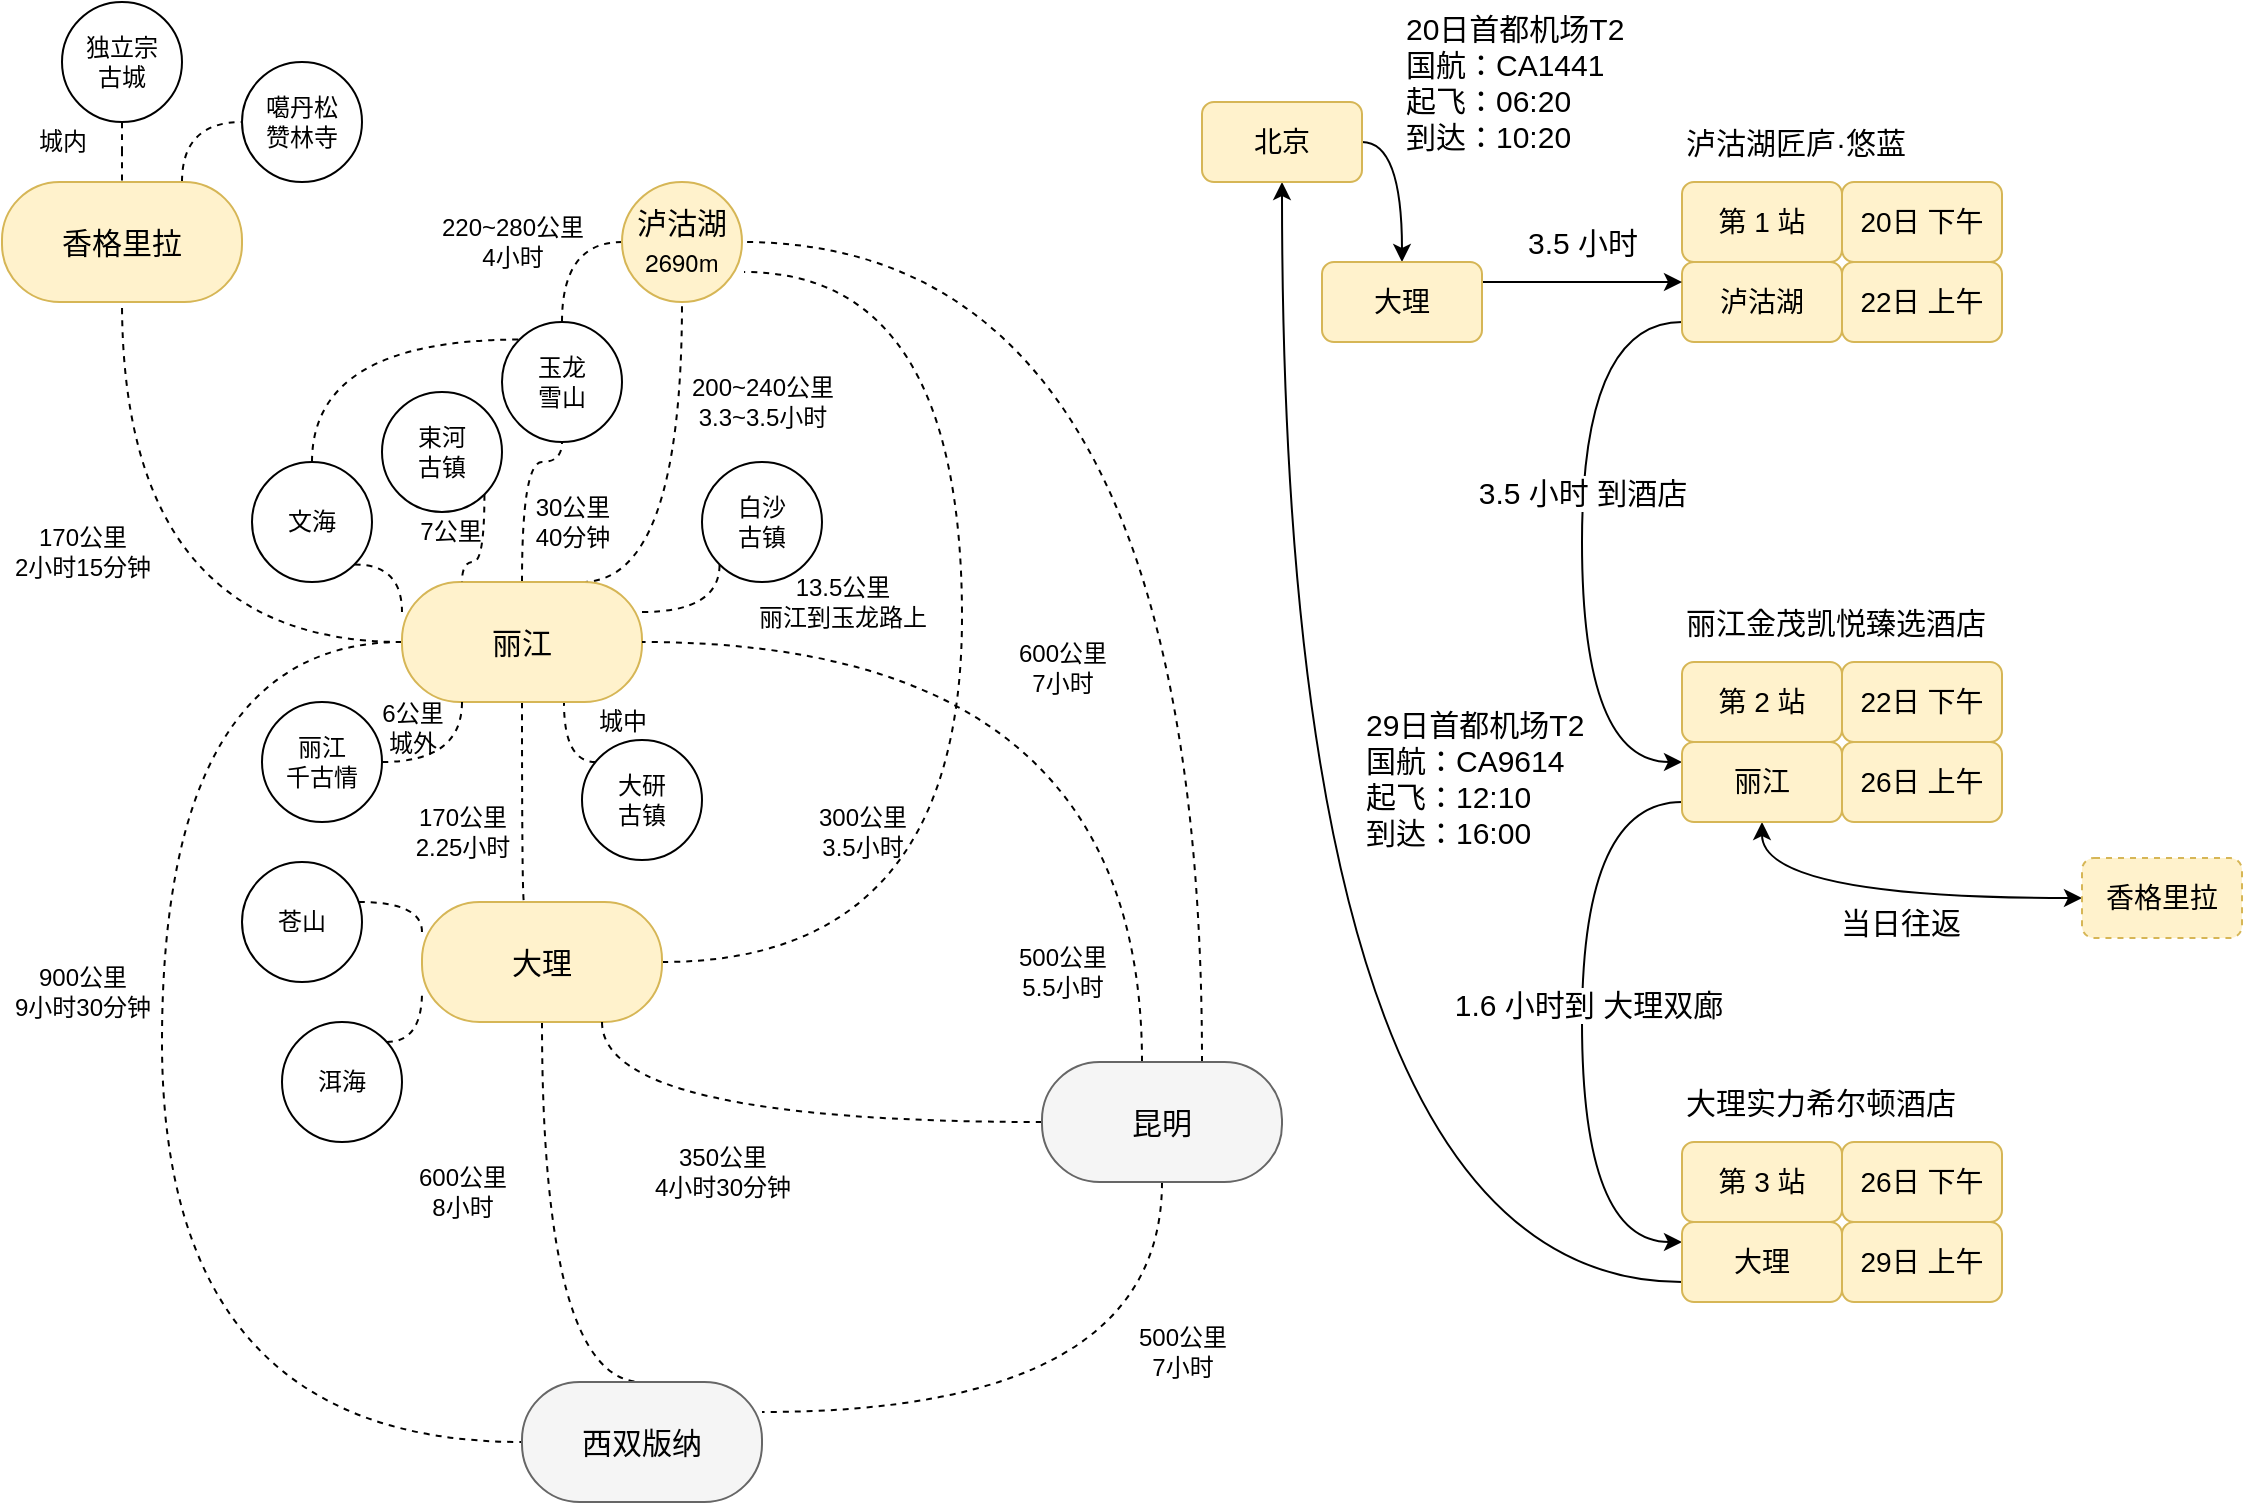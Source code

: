 <mxfile version="22.1.18" type="github">
  <diagram name="第 1 页" id="rRuHSntvBdOZGcXTq8w7">
    <mxGraphModel dx="1242" dy="786" grid="1" gridSize="10" guides="1" tooltips="1" connect="1" arrows="1" fold="1" page="1" pageScale="1" pageWidth="1169" pageHeight="827" math="0" shadow="0">
      <root>
        <mxCell id="0" />
        <mxCell id="1" parent="0" />
        <mxCell id="2GG4-1aaM5nx4AEca9Iq-1" style="edgeStyle=orthogonalEdgeStyle;curved=1;rounded=0;orthogonalLoop=1;jettySize=auto;html=1;entryX=0.5;entryY=1;entryDx=0;entryDy=0;endArrow=none;endFill=0;dashed=1;exitX=0.5;exitY=0;exitDx=0;exitDy=0;" edge="1" parent="1" source="2GG4-1aaM5nx4AEca9Iq-7" target="2GG4-1aaM5nx4AEca9Iq-19">
          <mxGeometry relative="1" as="geometry">
            <Array as="points">
              <mxPoint x="260" y="260" />
            </Array>
          </mxGeometry>
        </mxCell>
        <mxCell id="2GG4-1aaM5nx4AEca9Iq-2" style="edgeStyle=orthogonalEdgeStyle;curved=1;rounded=0;orthogonalLoop=1;jettySize=auto;html=1;exitX=0.75;exitY=0;exitDx=0;exitDy=0;endArrow=none;endFill=0;dashed=1;" edge="1" parent="1" source="2GG4-1aaM5nx4AEca9Iq-7" target="2GG4-1aaM5nx4AEca9Iq-20">
          <mxGeometry relative="1" as="geometry">
            <Array as="points">
              <mxPoint x="340" y="320" />
            </Array>
          </mxGeometry>
        </mxCell>
        <mxCell id="2GG4-1aaM5nx4AEca9Iq-3" style="edgeStyle=orthogonalEdgeStyle;curved=1;rounded=0;orthogonalLoop=1;jettySize=auto;html=1;dashed=1;endArrow=none;endFill=0;entryX=0.425;entryY=0;entryDx=0;entryDy=0;entryPerimeter=0;" edge="1" parent="1" source="2GG4-1aaM5nx4AEca9Iq-7" target="2GG4-1aaM5nx4AEca9Iq-12">
          <mxGeometry relative="1" as="geometry">
            <Array as="points">
              <mxPoint x="260" y="480" />
            </Array>
          </mxGeometry>
        </mxCell>
        <mxCell id="2GG4-1aaM5nx4AEca9Iq-4" style="edgeStyle=orthogonalEdgeStyle;curved=1;rounded=0;orthogonalLoop=1;jettySize=auto;html=1;dashed=1;endArrow=none;endFill=0;" edge="1" parent="1" source="2GG4-1aaM5nx4AEca9Iq-7" target="2GG4-1aaM5nx4AEca9Iq-9">
          <mxGeometry relative="1" as="geometry">
            <Array as="points">
              <mxPoint x="60" y="350" />
            </Array>
          </mxGeometry>
        </mxCell>
        <mxCell id="2GG4-1aaM5nx4AEca9Iq-5" style="edgeStyle=orthogonalEdgeStyle;rounded=0;orthogonalLoop=1;jettySize=auto;html=1;entryX=0;entryY=0.5;entryDx=0;entryDy=0;curved=1;exitX=0;exitY=0.5;exitDx=0;exitDy=0;dashed=1;endArrow=none;endFill=0;" edge="1" parent="1" source="2GG4-1aaM5nx4AEca9Iq-7" target="2GG4-1aaM5nx4AEca9Iq-28">
          <mxGeometry relative="1" as="geometry">
            <mxPoint x="170" y="380" as="sourcePoint" />
            <Array as="points">
              <mxPoint x="80" y="350" />
              <mxPoint x="80" y="750" />
            </Array>
          </mxGeometry>
        </mxCell>
        <mxCell id="2GG4-1aaM5nx4AEca9Iq-6" style="edgeStyle=orthogonalEdgeStyle;curved=1;rounded=0;orthogonalLoop=1;jettySize=auto;html=1;entryX=0;entryY=1;entryDx=0;entryDy=0;dashed=1;endArrow=none;endFill=0;exitX=1;exitY=0.25;exitDx=0;exitDy=0;" edge="1" parent="1" source="2GG4-1aaM5nx4AEca9Iq-7" target="2GG4-1aaM5nx4AEca9Iq-44">
          <mxGeometry relative="1" as="geometry">
            <Array as="points">
              <mxPoint x="359" y="335" />
            </Array>
          </mxGeometry>
        </mxCell>
        <mxCell id="2GG4-1aaM5nx4AEca9Iq-7" value="丽江" style="rounded=1;whiteSpace=wrap;html=1;arcSize=48;fontSize=15;fontStyle=0;fillColor=#fff2cc;strokeColor=#d6b656;" vertex="1" parent="1">
          <mxGeometry x="200" y="320" width="120" height="60" as="geometry" />
        </mxCell>
        <mxCell id="2GG4-1aaM5nx4AEca9Iq-8" style="edgeStyle=orthogonalEdgeStyle;rounded=0;orthogonalLoop=1;jettySize=auto;html=1;exitX=0.75;exitY=0;exitDx=0;exitDy=0;curved=1;entryX=0;entryY=0.5;entryDx=0;entryDy=0;dashed=1;endArrow=none;endFill=0;" edge="1" parent="1" source="2GG4-1aaM5nx4AEca9Iq-9" target="2GG4-1aaM5nx4AEca9Iq-31">
          <mxGeometry relative="1" as="geometry" />
        </mxCell>
        <mxCell id="2GG4-1aaM5nx4AEca9Iq-9" value="香格里拉" style="rounded=1;whiteSpace=wrap;html=1;arcSize=48;fontSize=15;fontStyle=0;fillColor=#fff2cc;strokeColor=#d6b656;" vertex="1" parent="1">
          <mxGeometry y="120" width="120" height="60" as="geometry" />
        </mxCell>
        <mxCell id="2GG4-1aaM5nx4AEca9Iq-10" style="edgeStyle=orthogonalEdgeStyle;rounded=0;orthogonalLoop=1;jettySize=auto;html=1;curved=1;exitX=0.5;exitY=1;exitDx=0;exitDy=0;entryX=0.5;entryY=0;entryDx=0;entryDy=0;endArrow=none;endFill=0;dashed=1;" edge="1" parent="1" source="2GG4-1aaM5nx4AEca9Iq-12" target="2GG4-1aaM5nx4AEca9Iq-28">
          <mxGeometry relative="1" as="geometry">
            <Array as="points">
              <mxPoint x="270" y="720" />
            </Array>
          </mxGeometry>
        </mxCell>
        <mxCell id="2GG4-1aaM5nx4AEca9Iq-11" style="edgeStyle=orthogonalEdgeStyle;rounded=0;orthogonalLoop=1;jettySize=auto;html=1;entryX=1.017;entryY=0.75;entryDx=0;entryDy=0;entryPerimeter=0;curved=1;dashed=1;endArrow=none;endFill=0;" edge="1" parent="1" source="2GG4-1aaM5nx4AEca9Iq-12" target="2GG4-1aaM5nx4AEca9Iq-20">
          <mxGeometry relative="1" as="geometry">
            <Array as="points">
              <mxPoint x="480" y="510" />
              <mxPoint x="480" y="165" />
            </Array>
          </mxGeometry>
        </mxCell>
        <mxCell id="2GG4-1aaM5nx4AEca9Iq-12" value="大理" style="rounded=1;whiteSpace=wrap;html=1;arcSize=48;fontSize=15;fontStyle=0;fillColor=#fff2cc;strokeColor=#d6b656;" vertex="1" parent="1">
          <mxGeometry x="210" y="480" width="120" height="60" as="geometry" />
        </mxCell>
        <mxCell id="2GG4-1aaM5nx4AEca9Iq-13" style="edgeStyle=orthogonalEdgeStyle;rounded=0;orthogonalLoop=1;jettySize=auto;html=1;curved=1;endArrow=none;endFill=0;dashed=1;entryX=0.75;entryY=1;entryDx=0;entryDy=0;" edge="1" parent="1" source="2GG4-1aaM5nx4AEca9Iq-17" target="2GG4-1aaM5nx4AEca9Iq-12">
          <mxGeometry relative="1" as="geometry" />
        </mxCell>
        <mxCell id="2GG4-1aaM5nx4AEca9Iq-14" style="edgeStyle=orthogonalEdgeStyle;curved=1;rounded=0;orthogonalLoop=1;jettySize=auto;html=1;entryX=1;entryY=0.5;entryDx=0;entryDy=0;dashed=1;endArrow=none;endFill=0;" edge="1" parent="1" source="2GG4-1aaM5nx4AEca9Iq-17" target="2GG4-1aaM5nx4AEca9Iq-7">
          <mxGeometry relative="1" as="geometry">
            <Array as="points">
              <mxPoint x="570" y="350" />
            </Array>
          </mxGeometry>
        </mxCell>
        <mxCell id="2GG4-1aaM5nx4AEca9Iq-15" style="edgeStyle=orthogonalEdgeStyle;curved=1;rounded=0;orthogonalLoop=1;jettySize=auto;html=1;entryX=1;entryY=0.5;entryDx=0;entryDy=0;dashed=1;endArrow=none;endFill=0;" edge="1" parent="1" source="2GG4-1aaM5nx4AEca9Iq-17" target="2GG4-1aaM5nx4AEca9Iq-20">
          <mxGeometry relative="1" as="geometry">
            <Array as="points">
              <mxPoint x="600" y="150" />
            </Array>
          </mxGeometry>
        </mxCell>
        <mxCell id="2GG4-1aaM5nx4AEca9Iq-16" style="edgeStyle=orthogonalEdgeStyle;curved=1;rounded=0;orthogonalLoop=1;jettySize=auto;html=1;entryX=1;entryY=0.25;entryDx=0;entryDy=0;dashed=1;endArrow=none;endFill=0;exitX=0.5;exitY=1;exitDx=0;exitDy=0;" edge="1" parent="1" source="2GG4-1aaM5nx4AEca9Iq-17" target="2GG4-1aaM5nx4AEca9Iq-28">
          <mxGeometry relative="1" as="geometry">
            <Array as="points">
              <mxPoint x="580" y="735" />
            </Array>
          </mxGeometry>
        </mxCell>
        <mxCell id="2GG4-1aaM5nx4AEca9Iq-17" value="昆明" style="rounded=1;whiteSpace=wrap;html=1;arcSize=48;fontSize=15;fillColor=#f5f5f5;strokeColor=#666666;fontStyle=0;" vertex="1" parent="1">
          <mxGeometry x="520" y="560" width="120" height="60" as="geometry" />
        </mxCell>
        <mxCell id="2GG4-1aaM5nx4AEca9Iq-18" style="edgeStyle=orthogonalEdgeStyle;rounded=0;orthogonalLoop=1;jettySize=auto;html=1;entryX=0;entryY=0.5;entryDx=0;entryDy=0;curved=1;dashed=1;endArrow=none;endFill=0;" edge="1" parent="1" source="2GG4-1aaM5nx4AEca9Iq-19" target="2GG4-1aaM5nx4AEca9Iq-20">
          <mxGeometry relative="1" as="geometry" />
        </mxCell>
        <mxCell id="2GG4-1aaM5nx4AEca9Iq-19" value="玉龙&lt;br&gt;雪山" style="ellipse;whiteSpace=wrap;html=1;aspect=fixed;" vertex="1" parent="1">
          <mxGeometry x="250" y="190" width="60" height="60" as="geometry" />
        </mxCell>
        <mxCell id="2GG4-1aaM5nx4AEca9Iq-20" value="&lt;span style=&quot;font-weight: normal&quot;&gt;泸沽湖&lt;br style=&quot;font-size: 15px&quot;&gt;&lt;span style=&quot;font-family: &amp;#34;helvetica neue&amp;#34; , &amp;#34;helvetica&amp;#34; , &amp;#34;arial&amp;#34; , &amp;#34;pingfang sc&amp;#34; , &amp;#34;hiragino sans gb&amp;#34; , &amp;#34;microsoft yahei&amp;#34; , &amp;#34;wenquanyi micro hei&amp;#34; , sans-serif&quot;&gt;&lt;font style=&quot;font-size: 12px&quot;&gt;2690m&lt;/font&gt;&lt;/span&gt;&lt;/span&gt;" style="ellipse;whiteSpace=wrap;html=1;aspect=fixed;fontSize=15;fontStyle=1;fillColor=#fff2cc;strokeColor=#d6b656;" vertex="1" parent="1">
          <mxGeometry x="310" y="120" width="60" height="60" as="geometry" />
        </mxCell>
        <mxCell id="2GG4-1aaM5nx4AEca9Iq-21" value="30公里&lt;br&gt;40分钟" style="text;html=1;align=center;verticalAlign=middle;resizable=0;points=[];autosize=1;" vertex="1" parent="1">
          <mxGeometry x="260" y="275" width="50" height="30" as="geometry" />
        </mxCell>
        <mxCell id="2GG4-1aaM5nx4AEca9Iq-22" value="200~240公里&lt;br&gt;3.3~3.5小时" style="text;html=1;align=center;verticalAlign=middle;resizable=0;points=[];autosize=1;" vertex="1" parent="1">
          <mxGeometry x="335" y="215" width="90" height="30" as="geometry" />
        </mxCell>
        <mxCell id="2GG4-1aaM5nx4AEca9Iq-23" value="350公里&lt;br&gt;4小时30分钟" style="text;html=1;align=center;verticalAlign=middle;resizable=0;points=[];autosize=1;" vertex="1" parent="1">
          <mxGeometry x="320" y="600" width="80" height="30" as="geometry" />
        </mxCell>
        <mxCell id="2GG4-1aaM5nx4AEca9Iq-24" value="170公里&lt;br&gt;2.25小时" style="text;html=1;align=center;verticalAlign=middle;resizable=0;points=[];autosize=1;" vertex="1" parent="1">
          <mxGeometry x="200" y="430" width="60" height="30" as="geometry" />
        </mxCell>
        <mxCell id="2GG4-1aaM5nx4AEca9Iq-25" value="170公里&lt;br&gt;2小时15分钟" style="text;html=1;align=center;verticalAlign=middle;resizable=0;points=[];autosize=1;" vertex="1" parent="1">
          <mxGeometry y="290" width="80" height="30" as="geometry" />
        </mxCell>
        <mxCell id="2GG4-1aaM5nx4AEca9Iq-26" value="500公里&lt;br&gt;5.5小时" style="text;html=1;align=center;verticalAlign=middle;resizable=0;points=[];autosize=1;" vertex="1" parent="1">
          <mxGeometry x="500" y="500" width="60" height="30" as="geometry" />
        </mxCell>
        <mxCell id="2GG4-1aaM5nx4AEca9Iq-27" value="600公里&lt;br&gt;7小时" style="text;html=1;align=center;verticalAlign=middle;resizable=0;points=[];autosize=1;" vertex="1" parent="1">
          <mxGeometry x="500" y="348" width="60" height="30" as="geometry" />
        </mxCell>
        <mxCell id="2GG4-1aaM5nx4AEca9Iq-28" value="西双版纳" style="rounded=1;whiteSpace=wrap;html=1;arcSize=48;fontSize=15;fillColor=#f5f5f5;strokeColor=#666666;fontStyle=0;" vertex="1" parent="1">
          <mxGeometry x="260" y="720" width="120" height="60" as="geometry" />
        </mxCell>
        <mxCell id="2GG4-1aaM5nx4AEca9Iq-29" value="600公里&lt;br&gt;8小时" style="text;html=1;align=center;verticalAlign=middle;resizable=0;points=[];autosize=1;" vertex="1" parent="1">
          <mxGeometry x="200" y="610" width="60" height="30" as="geometry" />
        </mxCell>
        <mxCell id="2GG4-1aaM5nx4AEca9Iq-30" value="500公里&lt;br&gt;7小时" style="text;html=1;align=center;verticalAlign=middle;resizable=0;points=[];autosize=1;" vertex="1" parent="1">
          <mxGeometry x="560" y="690" width="60" height="30" as="geometry" />
        </mxCell>
        <mxCell id="2GG4-1aaM5nx4AEca9Iq-31" value="噶丹松&lt;br&gt;赞林寺" style="ellipse;whiteSpace=wrap;html=1;aspect=fixed;" vertex="1" parent="1">
          <mxGeometry x="120" y="60" width="60" height="60" as="geometry" />
        </mxCell>
        <mxCell id="2GG4-1aaM5nx4AEca9Iq-32" style="edgeStyle=orthogonalEdgeStyle;curved=1;rounded=0;orthogonalLoop=1;jettySize=auto;html=1;dashed=1;endArrow=none;endFill=0;" edge="1" parent="1" source="2GG4-1aaM5nx4AEca9Iq-33" target="2GG4-1aaM5nx4AEca9Iq-9">
          <mxGeometry relative="1" as="geometry" />
        </mxCell>
        <mxCell id="2GG4-1aaM5nx4AEca9Iq-33" value="独立宗&lt;br&gt;古城" style="ellipse;whiteSpace=wrap;html=1;aspect=fixed;" vertex="1" parent="1">
          <mxGeometry x="30" y="30" width="60" height="60" as="geometry" />
        </mxCell>
        <mxCell id="2GG4-1aaM5nx4AEca9Iq-34" value="城内" style="text;html=1;align=center;verticalAlign=middle;resizable=0;points=[];autosize=1;" vertex="1" parent="1">
          <mxGeometry x="10" y="90" width="40" height="20" as="geometry" />
        </mxCell>
        <mxCell id="2GG4-1aaM5nx4AEca9Iq-35" style="edgeStyle=orthogonalEdgeStyle;curved=1;rounded=0;orthogonalLoop=1;jettySize=auto;html=1;entryX=0;entryY=0.25;entryDx=0;entryDy=0;dashed=1;endArrow=none;endFill=0;" edge="1" parent="1" source="2GG4-1aaM5nx4AEca9Iq-36" target="2GG4-1aaM5nx4AEca9Iq-12">
          <mxGeometry relative="1" as="geometry">
            <Array as="points">
              <mxPoint x="210" y="480" />
            </Array>
          </mxGeometry>
        </mxCell>
        <mxCell id="2GG4-1aaM5nx4AEca9Iq-36" value="苍山" style="ellipse;whiteSpace=wrap;html=1;aspect=fixed;" vertex="1" parent="1">
          <mxGeometry x="120" y="460" width="60" height="60" as="geometry" />
        </mxCell>
        <mxCell id="2GG4-1aaM5nx4AEca9Iq-37" style="edgeStyle=orthogonalEdgeStyle;curved=1;rounded=0;orthogonalLoop=1;jettySize=auto;html=1;entryX=0;entryY=0.75;entryDx=0;entryDy=0;dashed=1;endArrow=none;endFill=0;" edge="1" parent="1" source="2GG4-1aaM5nx4AEca9Iq-38" target="2GG4-1aaM5nx4AEca9Iq-12">
          <mxGeometry relative="1" as="geometry">
            <Array as="points">
              <mxPoint x="210" y="550" />
            </Array>
          </mxGeometry>
        </mxCell>
        <mxCell id="2GG4-1aaM5nx4AEca9Iq-38" value="洱海" style="ellipse;whiteSpace=wrap;html=1;aspect=fixed;" vertex="1" parent="1">
          <mxGeometry x="140" y="540" width="60" height="60" as="geometry" />
        </mxCell>
        <mxCell id="2GG4-1aaM5nx4AEca9Iq-39" value="900公里&lt;br&gt;9小时30分钟" style="text;html=1;align=center;verticalAlign=middle;resizable=0;points=[];autosize=1;" vertex="1" parent="1">
          <mxGeometry y="510" width="80" height="30" as="geometry" />
        </mxCell>
        <mxCell id="2GG4-1aaM5nx4AEca9Iq-40" style="edgeStyle=orthogonalEdgeStyle;rounded=0;orthogonalLoop=1;jettySize=auto;html=1;entryX=0.25;entryY=0;entryDx=0;entryDy=0;curved=1;dashed=1;endArrow=none;endFill=0;exitX=1;exitY=1;exitDx=0;exitDy=0;" edge="1" parent="1" source="2GG4-1aaM5nx4AEca9Iq-41" target="2GG4-1aaM5nx4AEca9Iq-7">
          <mxGeometry relative="1" as="geometry">
            <Array as="points">
              <mxPoint x="241" y="310" />
              <mxPoint x="230" y="310" />
            </Array>
          </mxGeometry>
        </mxCell>
        <mxCell id="2GG4-1aaM5nx4AEca9Iq-41" value="束河&lt;br&gt;古镇" style="ellipse;whiteSpace=wrap;html=1;aspect=fixed;" vertex="1" parent="1">
          <mxGeometry x="190" y="225" width="60" height="60" as="geometry" />
        </mxCell>
        <mxCell id="2GG4-1aaM5nx4AEca9Iq-42" style="edgeStyle=orthogonalEdgeStyle;curved=1;rounded=0;orthogonalLoop=1;jettySize=auto;html=1;entryX=0.675;entryY=1.008;entryDx=0;entryDy=0;entryPerimeter=0;dashed=1;endArrow=none;endFill=0;" edge="1" parent="1" source="2GG4-1aaM5nx4AEca9Iq-43" target="2GG4-1aaM5nx4AEca9Iq-7">
          <mxGeometry relative="1" as="geometry">
            <Array as="points">
              <mxPoint x="290" y="410" />
              <mxPoint x="290" y="410" />
            </Array>
          </mxGeometry>
        </mxCell>
        <mxCell id="2GG4-1aaM5nx4AEca9Iq-43" value="大研&lt;br&gt;古镇" style="ellipse;whiteSpace=wrap;html=1;aspect=fixed;" vertex="1" parent="1">
          <mxGeometry x="290" y="399" width="60" height="60" as="geometry" />
        </mxCell>
        <mxCell id="2GG4-1aaM5nx4AEca9Iq-44" value="白沙&lt;br&gt;古镇" style="ellipse;whiteSpace=wrap;html=1;aspect=fixed;" vertex="1" parent="1">
          <mxGeometry x="350" y="260" width="60" height="60" as="geometry" />
        </mxCell>
        <mxCell id="2GG4-1aaM5nx4AEca9Iq-45" value="7公里" style="text;html=1;align=center;verticalAlign=middle;resizable=0;points=[];autosize=1;" vertex="1" parent="1">
          <mxGeometry x="199" y="285" width="50" height="20" as="geometry" />
        </mxCell>
        <mxCell id="2GG4-1aaM5nx4AEca9Iq-46" value="城中" style="text;html=1;align=center;verticalAlign=middle;resizable=0;points=[];autosize=1;" vertex="1" parent="1">
          <mxGeometry x="290" y="380" width="40" height="20" as="geometry" />
        </mxCell>
        <mxCell id="2GG4-1aaM5nx4AEca9Iq-47" value="13.5公里&lt;br&gt;丽江到玉龙路上" style="text;html=1;align=center;verticalAlign=middle;resizable=0;points=[];autosize=1;" vertex="1" parent="1">
          <mxGeometry x="370" y="315" width="100" height="30" as="geometry" />
        </mxCell>
        <mxCell id="2GG4-1aaM5nx4AEca9Iq-48" value="300公里&lt;br&gt;3.5小时" style="text;html=1;align=center;verticalAlign=middle;resizable=0;points=[];autosize=1;" vertex="1" parent="1">
          <mxGeometry x="400" y="430" width="60" height="30" as="geometry" />
        </mxCell>
        <mxCell id="2GG4-1aaM5nx4AEca9Iq-49" style="edgeStyle=orthogonalEdgeStyle;rounded=0;orthogonalLoop=1;jettySize=auto;html=1;exitX=1;exitY=1;exitDx=0;exitDy=0;endArrow=none;endFill=0;curved=1;entryX=0;entryY=0.25;entryDx=0;entryDy=0;dashed=1;" edge="1" parent="1" source="2GG4-1aaM5nx4AEca9Iq-51" target="2GG4-1aaM5nx4AEca9Iq-7">
          <mxGeometry relative="1" as="geometry" />
        </mxCell>
        <mxCell id="2GG4-1aaM5nx4AEca9Iq-50" style="edgeStyle=orthogonalEdgeStyle;curved=1;rounded=0;orthogonalLoop=1;jettySize=auto;html=1;exitX=0.5;exitY=0;exitDx=0;exitDy=0;entryX=0;entryY=0;entryDx=0;entryDy=0;dashed=1;endArrow=none;endFill=0;" edge="1" parent="1" source="2GG4-1aaM5nx4AEca9Iq-51" target="2GG4-1aaM5nx4AEca9Iq-19">
          <mxGeometry relative="1" as="geometry">
            <Array as="points">
              <mxPoint x="155" y="199" />
            </Array>
          </mxGeometry>
        </mxCell>
        <mxCell id="2GG4-1aaM5nx4AEca9Iq-51" value="文海" style="ellipse;whiteSpace=wrap;html=1;aspect=fixed;" vertex="1" parent="1">
          <mxGeometry x="125" y="260" width="60" height="60" as="geometry" />
        </mxCell>
        <mxCell id="2GG4-1aaM5nx4AEca9Iq-52" style="edgeStyle=orthogonalEdgeStyle;rounded=0;orthogonalLoop=1;jettySize=auto;html=1;entryX=0.25;entryY=1;entryDx=0;entryDy=0;dashed=1;curved=1;endArrow=none;endFill=0;" edge="1" parent="1" source="2GG4-1aaM5nx4AEca9Iq-53" target="2GG4-1aaM5nx4AEca9Iq-7">
          <mxGeometry relative="1" as="geometry">
            <Array as="points">
              <mxPoint x="230" y="410" />
            </Array>
          </mxGeometry>
        </mxCell>
        <mxCell id="2GG4-1aaM5nx4AEca9Iq-53" value="丽江&lt;br&gt;千古情" style="ellipse;whiteSpace=wrap;html=1;aspect=fixed;" vertex="1" parent="1">
          <mxGeometry x="130" y="380" width="60" height="60" as="geometry" />
        </mxCell>
        <mxCell id="2GG4-1aaM5nx4AEca9Iq-54" value="6公里&lt;br&gt;城外" style="text;html=1;align=center;verticalAlign=middle;resizable=0;points=[];autosize=1;" vertex="1" parent="1">
          <mxGeometry x="180" y="378" width="50" height="30" as="geometry" />
        </mxCell>
        <mxCell id="2GG4-1aaM5nx4AEca9Iq-55" value="220~280公里&lt;br&gt;4小时" style="text;html=1;align=center;verticalAlign=middle;resizable=0;points=[];autosize=1;" vertex="1" parent="1">
          <mxGeometry x="210" y="135" width="90" height="30" as="geometry" />
        </mxCell>
        <mxCell id="2GG4-1aaM5nx4AEca9Iq-56" value="20日 下午" style="rounded=1;whiteSpace=wrap;html=1;fillColor=#fff2cc;fontSize=14;strokeColor=#d6b656;" vertex="1" parent="1">
          <mxGeometry x="920" y="120" width="80" height="40" as="geometry" />
        </mxCell>
        <mxCell id="2GG4-1aaM5nx4AEca9Iq-57" value="22日 上午" style="rounded=1;whiteSpace=wrap;html=1;fillColor=#fff2cc;fontSize=14;strokeColor=#d6b656;" vertex="1" parent="1">
          <mxGeometry x="920" y="160" width="80" height="40" as="geometry" />
        </mxCell>
        <mxCell id="2GG4-1aaM5nx4AEca9Iq-58" value="第 1 站" style="rounded=1;whiteSpace=wrap;html=1;fillColor=#fff2cc;fontSize=14;strokeColor=#d6b656;" vertex="1" parent="1">
          <mxGeometry x="840" y="120" width="80" height="40" as="geometry" />
        </mxCell>
        <mxCell id="2GG4-1aaM5nx4AEca9Iq-59" style="edgeStyle=orthogonalEdgeStyle;curved=1;rounded=0;orthogonalLoop=1;jettySize=auto;html=1;exitX=0;exitY=0.75;exitDx=0;exitDy=0;entryX=0;entryY=0.25;entryDx=0;entryDy=0;fontSize=14;" edge="1" parent="1" source="2GG4-1aaM5nx4AEca9Iq-61" target="2GG4-1aaM5nx4AEca9Iq-67">
          <mxGeometry relative="1" as="geometry">
            <Array as="points">
              <mxPoint x="790" y="190" />
              <mxPoint x="790" y="410" />
            </Array>
          </mxGeometry>
        </mxCell>
        <mxCell id="2GG4-1aaM5nx4AEca9Iq-60" value="3.5 小时 到酒店" style="edgeLabel;html=1;align=center;verticalAlign=middle;resizable=0;points=[];fontSize=15;fontColor=#000000;" vertex="1" connectable="0" parent="2GG4-1aaM5nx4AEca9Iq-59">
          <mxGeometry x="-0.031" relative="1" as="geometry">
            <mxPoint y="-20" as="offset" />
          </mxGeometry>
        </mxCell>
        <mxCell id="2GG4-1aaM5nx4AEca9Iq-61" value="泸沽湖" style="rounded=1;whiteSpace=wrap;html=1;fillColor=#fff2cc;fontSize=14;strokeColor=#d6b656;" vertex="1" parent="1">
          <mxGeometry x="840" y="160" width="80" height="40" as="geometry" />
        </mxCell>
        <mxCell id="2GG4-1aaM5nx4AEca9Iq-62" value="22日 下午" style="rounded=1;whiteSpace=wrap;html=1;fillColor=#fff2cc;fontSize=14;strokeColor=#d6b656;" vertex="1" parent="1">
          <mxGeometry x="920" y="360" width="80" height="40" as="geometry" />
        </mxCell>
        <mxCell id="2GG4-1aaM5nx4AEca9Iq-63" value="26日 上午" style="rounded=1;whiteSpace=wrap;html=1;fillColor=#fff2cc;fontSize=14;strokeColor=#d6b656;" vertex="1" parent="1">
          <mxGeometry x="920" y="400" width="80" height="40" as="geometry" />
        </mxCell>
        <mxCell id="2GG4-1aaM5nx4AEca9Iq-64" value="第 2 站" style="rounded=1;whiteSpace=wrap;html=1;fillColor=#fff2cc;fontSize=14;strokeColor=#d6b656;" vertex="1" parent="1">
          <mxGeometry x="840" y="360" width="80" height="40" as="geometry" />
        </mxCell>
        <mxCell id="2GG4-1aaM5nx4AEca9Iq-65" style="edgeStyle=orthogonalEdgeStyle;curved=1;rounded=0;orthogonalLoop=1;jettySize=auto;html=1;exitX=0;exitY=0.75;exitDx=0;exitDy=0;entryX=0;entryY=0.25;entryDx=0;entryDy=0;fontSize=14;" edge="1" parent="1" source="2GG4-1aaM5nx4AEca9Iq-67" target="2GG4-1aaM5nx4AEca9Iq-72">
          <mxGeometry relative="1" as="geometry">
            <Array as="points">
              <mxPoint x="790" y="430" />
              <mxPoint x="790" y="650" />
            </Array>
          </mxGeometry>
        </mxCell>
        <mxCell id="2GG4-1aaM5nx4AEca9Iq-66" value="1.6 小时到 大理双廊" style="edgeLabel;html=1;align=center;verticalAlign=middle;resizable=0;points=[];fontSize=15;fontColor=#000000;" vertex="1" connectable="0" parent="2GG4-1aaM5nx4AEca9Iq-65">
          <mxGeometry x="0.015" y="3" relative="1" as="geometry">
            <mxPoint y="-12" as="offset" />
          </mxGeometry>
        </mxCell>
        <mxCell id="2GG4-1aaM5nx4AEca9Iq-84" style="edgeStyle=orthogonalEdgeStyle;rounded=0;orthogonalLoop=1;jettySize=auto;html=1;entryX=0;entryY=0.5;entryDx=0;entryDy=0;curved=1;exitX=0.5;exitY=1;exitDx=0;exitDy=0;startArrow=classic;startFill=1;" edge="1" parent="1" source="2GG4-1aaM5nx4AEca9Iq-67" target="2GG4-1aaM5nx4AEca9Iq-83">
          <mxGeometry relative="1" as="geometry" />
        </mxCell>
        <mxCell id="2GG4-1aaM5nx4AEca9Iq-86" value="当日往返" style="edgeLabel;html=1;align=center;verticalAlign=middle;resizable=0;points=[];fontSize=15;" vertex="1" connectable="0" parent="2GG4-1aaM5nx4AEca9Iq-84">
          <mxGeometry x="0.08" y="7" relative="1" as="geometry">
            <mxPoint y="19" as="offset" />
          </mxGeometry>
        </mxCell>
        <mxCell id="2GG4-1aaM5nx4AEca9Iq-67" value="丽江" style="rounded=1;whiteSpace=wrap;html=1;fillColor=#fff2cc;fontSize=14;strokeColor=#d6b656;" vertex="1" parent="1">
          <mxGeometry x="840" y="400" width="80" height="40" as="geometry" />
        </mxCell>
        <mxCell id="2GG4-1aaM5nx4AEca9Iq-68" value="26日 下午" style="rounded=1;whiteSpace=wrap;html=1;fillColor=#fff2cc;fontSize=14;strokeColor=#d6b656;" vertex="1" parent="1">
          <mxGeometry x="920" y="600" width="80" height="40" as="geometry" />
        </mxCell>
        <mxCell id="2GG4-1aaM5nx4AEca9Iq-69" value="29日 上午" style="rounded=1;whiteSpace=wrap;html=1;fillColor=#fff2cc;fontSize=14;strokeColor=#d6b656;" vertex="1" parent="1">
          <mxGeometry x="920" y="640" width="80" height="40" as="geometry" />
        </mxCell>
        <mxCell id="2GG4-1aaM5nx4AEca9Iq-70" value="第 3 站" style="rounded=1;whiteSpace=wrap;html=1;fillColor=#fff2cc;fontSize=14;strokeColor=#d6b656;" vertex="1" parent="1">
          <mxGeometry x="840" y="600" width="80" height="40" as="geometry" />
        </mxCell>
        <mxCell id="2GG4-1aaM5nx4AEca9Iq-71" style="edgeStyle=orthogonalEdgeStyle;curved=1;rounded=0;orthogonalLoop=1;jettySize=auto;html=1;exitX=0;exitY=0.75;exitDx=0;exitDy=0;entryX=0.5;entryY=1;entryDx=0;entryDy=0;fontSize=14;" edge="1" parent="1" source="2GG4-1aaM5nx4AEca9Iq-72" target="2GG4-1aaM5nx4AEca9Iq-74">
          <mxGeometry relative="1" as="geometry" />
        </mxCell>
        <mxCell id="2GG4-1aaM5nx4AEca9Iq-72" value="大理" style="rounded=1;whiteSpace=wrap;html=1;fillColor=#fff2cc;fontSize=14;strokeColor=#d6b656;" vertex="1" parent="1">
          <mxGeometry x="840" y="640" width="80" height="40" as="geometry" />
        </mxCell>
        <mxCell id="2GG4-1aaM5nx4AEca9Iq-73" style="edgeStyle=orthogonalEdgeStyle;curved=1;rounded=0;orthogonalLoop=1;jettySize=auto;html=1;fontSize=14;exitX=1;exitY=0.5;exitDx=0;exitDy=0;" edge="1" parent="1" source="2GG4-1aaM5nx4AEca9Iq-74" target="2GG4-1aaM5nx4AEca9Iq-77">
          <mxGeometry relative="1" as="geometry" />
        </mxCell>
        <mxCell id="2GG4-1aaM5nx4AEca9Iq-74" value="北京" style="rounded=1;whiteSpace=wrap;html=1;fillColor=#fff2cc;fontSize=14;strokeColor=#d6b656;" vertex="1" parent="1">
          <mxGeometry x="600" y="80" width="80" height="40" as="geometry" />
        </mxCell>
        <mxCell id="2GG4-1aaM5nx4AEca9Iq-75" style="edgeStyle=orthogonalEdgeStyle;curved=1;rounded=0;orthogonalLoop=1;jettySize=auto;html=1;exitX=1;exitY=0.25;exitDx=0;exitDy=0;entryX=0;entryY=0.25;entryDx=0;entryDy=0;fontSize=14;" edge="1" parent="1" source="2GG4-1aaM5nx4AEca9Iq-77" target="2GG4-1aaM5nx4AEca9Iq-61">
          <mxGeometry relative="1" as="geometry" />
        </mxCell>
        <mxCell id="2GG4-1aaM5nx4AEca9Iq-76" value="3.5 小时" style="edgeLabel;html=1;align=center;verticalAlign=middle;resizable=0;points=[];fontSize=15;fontColor=#000000;" vertex="1" connectable="0" parent="2GG4-1aaM5nx4AEca9Iq-75">
          <mxGeometry x="0.06" y="1" relative="1" as="geometry">
            <mxPoint x="-3" y="-19" as="offset" />
          </mxGeometry>
        </mxCell>
        <mxCell id="2GG4-1aaM5nx4AEca9Iq-77" value="大理" style="rounded=1;whiteSpace=wrap;html=1;fillColor=#fff2cc;fontSize=14;strokeColor=#d6b656;" vertex="1" parent="1">
          <mxGeometry x="660" y="160" width="80" height="40" as="geometry" />
        </mxCell>
        <mxCell id="2GG4-1aaM5nx4AEca9Iq-78" value="泸沽湖匠庐·悠蓝" style="text;html=1;align=left;verticalAlign=middle;resizable=0;points=[];autosize=1;fontSize=15;" vertex="1" parent="1">
          <mxGeometry x="840" y="90" width="120" height="20" as="geometry" />
        </mxCell>
        <mxCell id="2GG4-1aaM5nx4AEca9Iq-79" value="丽江金茂凯悦臻选酒店" style="text;html=1;align=left;verticalAlign=middle;resizable=0;points=[];autosize=1;fontSize=15;" vertex="1" parent="1">
          <mxGeometry x="840" y="330" width="170" height="20" as="geometry" />
        </mxCell>
        <mxCell id="2GG4-1aaM5nx4AEca9Iq-80" value="大理实力希尔顿酒店" style="text;html=1;align=left;verticalAlign=middle;resizable=0;points=[];autosize=1;fontSize=15;" vertex="1" parent="1">
          <mxGeometry x="840" y="570" width="150" height="20" as="geometry" />
        </mxCell>
        <mxCell id="2GG4-1aaM5nx4AEca9Iq-81" value="20日首都机场T2&lt;br&gt;国航：CA1441&lt;br&gt;起飞：06:20&lt;br&gt;到达：10:20" style="text;html=1;align=left;verticalAlign=middle;resizable=0;points=[];autosize=1;fontSize=15;spacingTop=0;labelBorderColor=none;" vertex="1" parent="1">
          <mxGeometry x="700" y="30" width="120" height="80" as="geometry" />
        </mxCell>
        <mxCell id="2GG4-1aaM5nx4AEca9Iq-82" value="29日首都机场T2&lt;br&gt;国航：CA9614&lt;br&gt;起飞：12:10&lt;br&gt;到达：16:00" style="text;html=1;align=left;verticalAlign=middle;resizable=0;points=[];autosize=1;fontSize=15;fontColor=#000000;spacingTop=0;" vertex="1" parent="1">
          <mxGeometry x="680" y="378" width="120" height="80" as="geometry" />
        </mxCell>
        <mxCell id="2GG4-1aaM5nx4AEca9Iq-83" value="香格里拉" style="rounded=1;whiteSpace=wrap;html=1;fillColor=#fff2cc;fontSize=14;strokeColor=#d6b656;dashed=1;" vertex="1" parent="1">
          <mxGeometry x="1040" y="458" width="80" height="40" as="geometry" />
        </mxCell>
      </root>
    </mxGraphModel>
  </diagram>
</mxfile>
